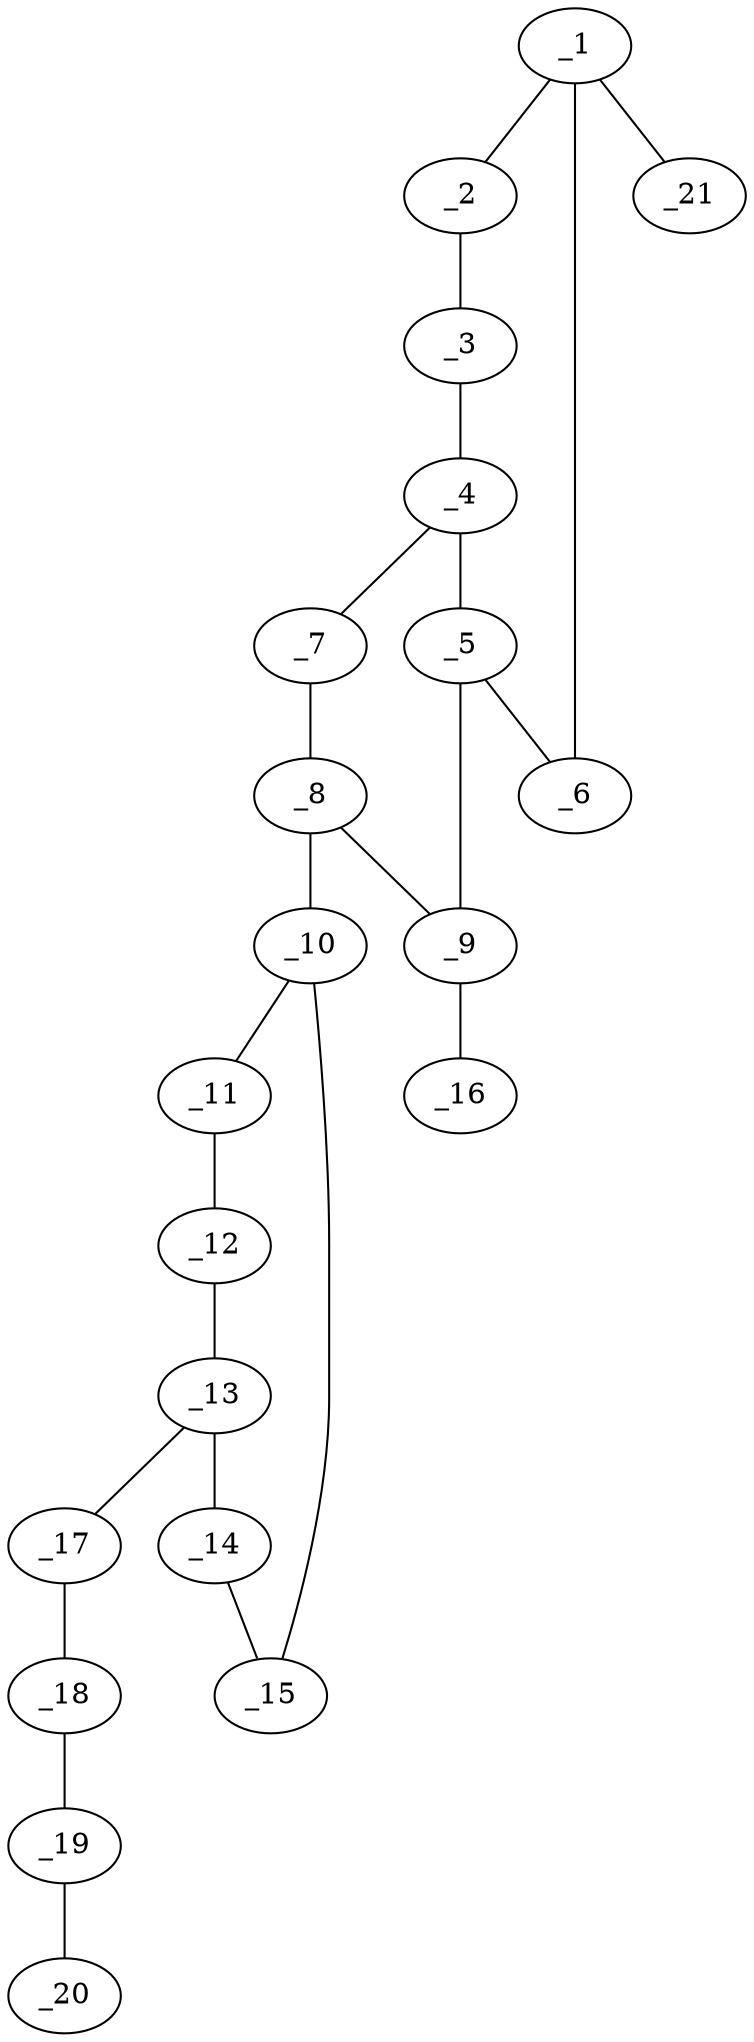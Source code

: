 graph molid698601 {
	_1	 [charge=0,
		chem=1,
		symbol="C  ",
		x="2.866",
		y="0.486"];
	_2	 [charge=0,
		chem=1,
		symbol="C  ",
		x="2.866",
		y="-0.514"];
	_1 -- _2	 [valence=1];
	_6	 [charge=0,
		chem=1,
		symbol="C  ",
		x="3.7321",
		y="0.986"];
	_1 -- _6	 [valence=2];
	_21	 [charge=0,
		chem=1,
		symbol="C  ",
		x=2,
		y="0.986"];
	_1 -- _21	 [valence=1];
	_3	 [charge=0,
		chem=4,
		symbol="N  ",
		x="3.7321",
		y="-1.014"];
	_2 -- _3	 [valence=2];
	_4	 [charge=0,
		chem=1,
		symbol="C  ",
		x="4.5981",
		y="-0.514"];
	_3 -- _4	 [valence=1];
	_5	 [charge=0,
		chem=1,
		symbol="C  ",
		x="4.5981",
		y="0.486"];
	_4 -- _5	 [valence=2];
	_7	 [charge=0,
		chem=5,
		symbol="S  ",
		x="5.5491",
		y="-0.823"];
	_4 -- _7	 [valence=1];
	_5 -- _6	 [valence=1];
	_9	 [charge=0,
		chem=1,
		symbol="C  ",
		x="5.5491",
		y="0.795"];
	_5 -- _9	 [valence=1];
	_8	 [charge=0,
		chem=4,
		symbol="N  ",
		x="6.1369",
		y="-0.014"];
	_7 -- _8	 [valence=1];
	_8 -- _9	 [valence=1];
	_10	 [charge=0,
		chem=1,
		symbol="C  ",
		x="7.1369",
		y="-0.014"];
	_8 -- _10	 [valence=1];
	_16	 [charge=0,
		chem=2,
		symbol="O  ",
		x="5.8581",
		y="1.7461"];
	_9 -- _16	 [valence=2];
	_11	 [charge=0,
		chem=1,
		symbol="C  ",
		x="7.6369",
		y="-0.88"];
	_10 -- _11	 [valence=1];
	_15	 [charge=0,
		chem=1,
		symbol="C  ",
		x="7.6369",
		y="0.852"];
	_10 -- _15	 [valence=2];
	_12	 [charge=0,
		chem=1,
		symbol="C  ",
		x="8.6369",
		y="-0.88"];
	_11 -- _12	 [valence=2];
	_13	 [charge=0,
		chem=1,
		symbol="C  ",
		x="9.1369",
		y="-0.014"];
	_12 -- _13	 [valence=1];
	_14	 [charge=0,
		chem=1,
		symbol="C  ",
		x="8.6369",
		y="0.852"];
	_13 -- _14	 [valence=2];
	_17	 [charge=0,
		chem=1,
		symbol="C  ",
		x="10.1369",
		y="-0.014"];
	_13 -- _17	 [valence=1];
	_14 -- _15	 [valence=1];
	_18	 [charge=0,
		chem=1,
		symbol="C  ",
		x="10.6369",
		y="-0.88"];
	_17 -- _18	 [valence=1];
	_19	 [charge=0,
		chem=1,
		symbol="C  ",
		x="11.6369",
		y="-0.88"];
	_18 -- _19	 [valence=1];
	_20	 [charge=0,
		chem=1,
		symbol="C  ",
		x="12.1369",
		y="-1.7461"];
	_19 -- _20	 [valence=1];
}
